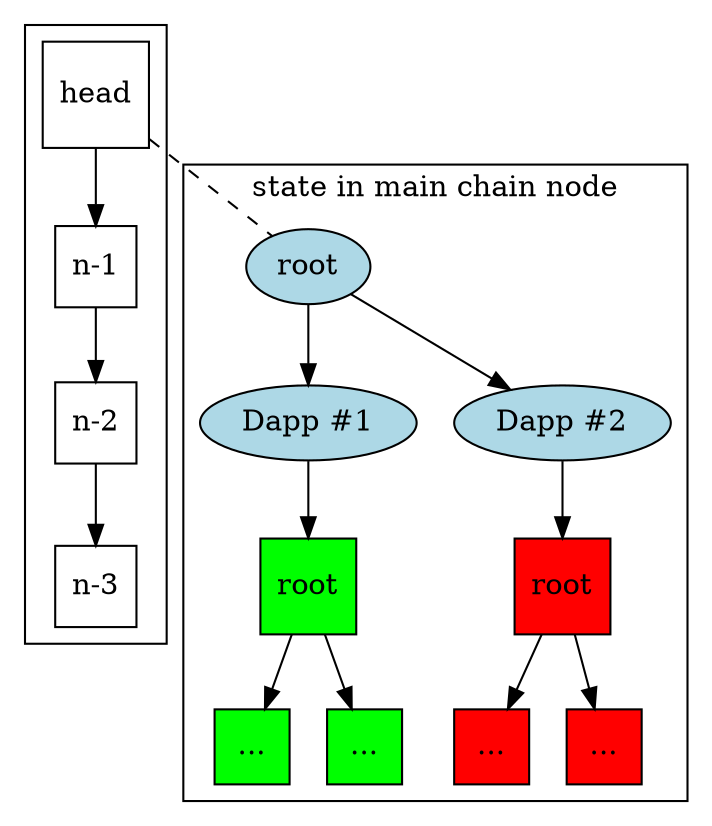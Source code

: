 digraph D {
    subgraph cluster_chain {
    node [shape=square]
    
    r [label="head"]
    b [label="n-1"]
    c [label="n-2"]
    d [label="n-3"]
    r -> b -> c -> d
    }

    subgraph cluster_mainchain {
        label = "state in main chain node";
        node [style=filled,fillcolor=lightblue]
        
        root [fillcolor=lightblue]
        child1 [label="Dapp #1"]
        child2 [label="Dapp #2"]
        root -> child1 
        root -> child2

        node [shape=square,fillcolor=green]
	state1 [label="root"]
        child1 -> state1
        node [label="..."]
        state1 -> state11
        state1 -> state12
        
        node [fillcolor=red]
	state2 [label="root"]
        child2 -> state2
        state2 -> state21
        state2 -> state22
    }
    r -> root [dir=none,style=dashed]
}
